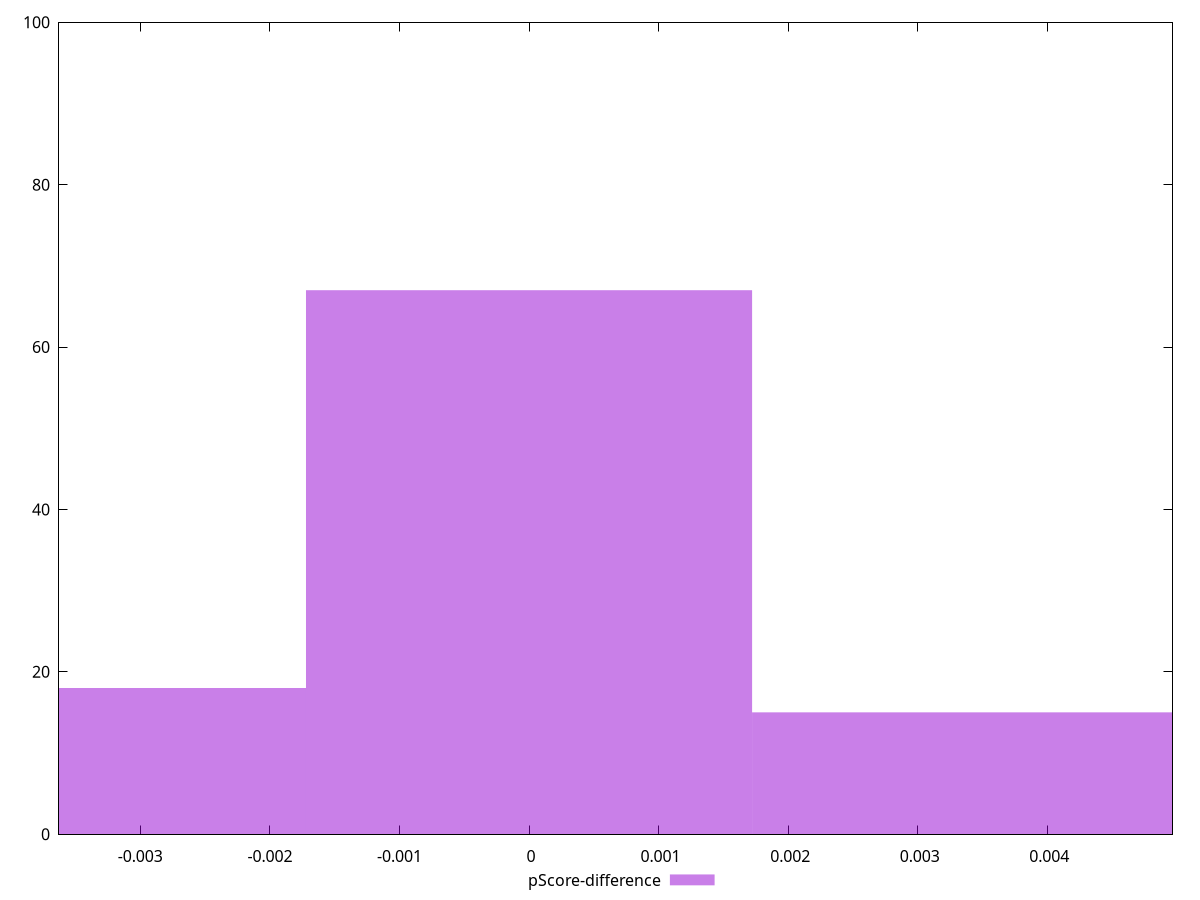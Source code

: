 reset

$pScoreDifference <<EOF
0 67
-0.0034428104527711497 18
0.0034428104527711497 15
EOF

set key outside below
set boxwidth 0.0034428104527711497
set xrange [-0.003627499987681637:0.00496583335101608]
set yrange [0:100]
set trange [0:100]
set style fill transparent solid 0.5 noborder
set terminal svg size 640, 490 enhanced background rgb 'white'
set output "report_00009_2021-02-08T22-37-41.559Z/uses-rel-preconnect/samples/pages+cached/pScore-difference/histogram.svg"

plot $pScoreDifference title "pScore-difference" with boxes

reset
